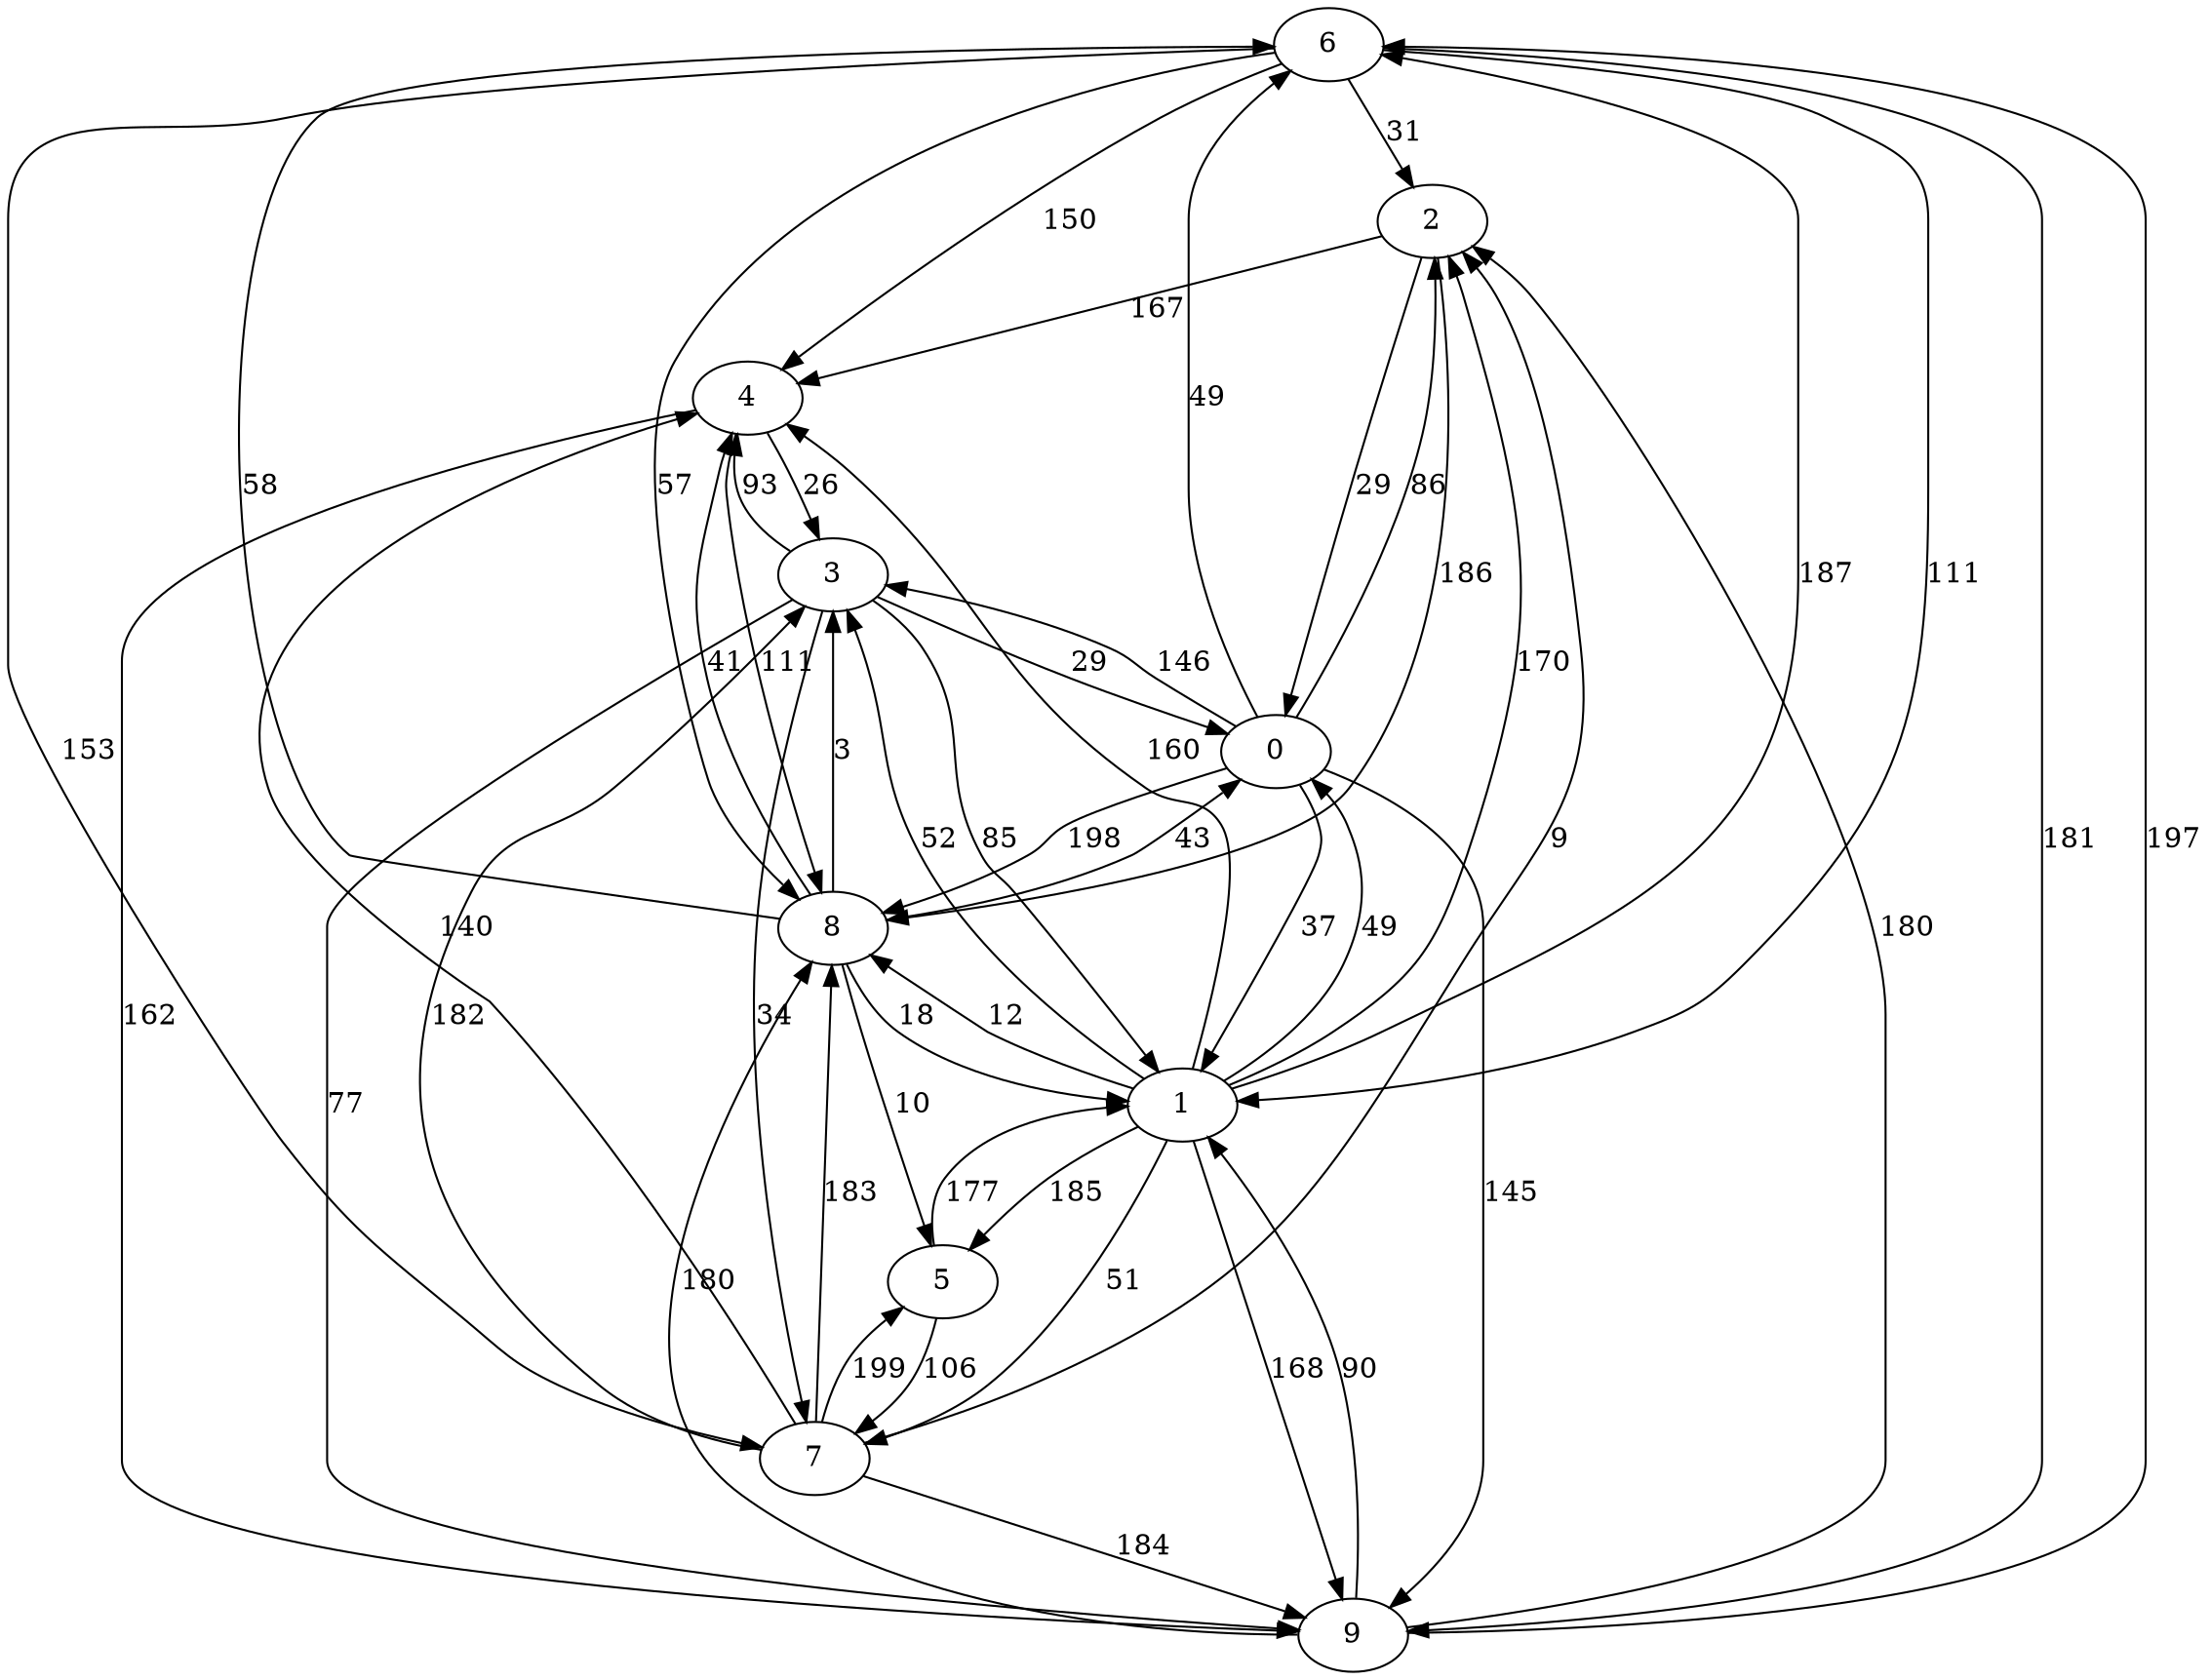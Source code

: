 digraph {
	6 -> 2 [ label=31  ];
	2 -> 4 [ label=167  ];
	4 -> 3 [ label=26  ];
	3 -> 7 [ label=34  ];
	7 -> 5 [ label=199  ];
	5 -> 1 [ label=177  ];
	1 -> 9 [ label=168  ];
	9 -> 8 [ label=180  ];
	8 -> 0 [ label=43  ];
	0 -> 6 [ label=49  ];
	8 -> 5 [ label=10  ];
	3 -> 9 [ label=77  ];
	0 -> 2 [ label=86  ];
	1 -> 5 [ label=185  ];
	0 -> 9 [ label=145  ];
	7 -> 3 [ label=182  ];
	4 -> 8 [ label=111  ];
	3 -> 1 [ label=85  ];
	4 -> 9 [ label=162  ];
	5 -> 7 [ label=106  ];
	2 -> 8 [ label=186  ];
	3 -> 0 [ label=29  ];
	2 -> 0 [ label=29  ];
	6 -> 9 [ label=181  ];
	0 -> 8 [ label=198  ];
	0 -> 1 [ label=37  ];
	1 -> 8 [ label=12  ];
	6 -> 1 [ label=111  ];
	7 -> 4 [ label=140  ];
	9 -> 6 [ label=197  ];
	1 -> 7 [ label=51  ];
	7 -> 9 [ label=184  ];
	1 -> 2 [ label=170  ];
	6 -> 4 [ label=150  ];
	1 -> 3 [ label=52  ];
	8 -> 1 [ label=18  ];
	1 -> 4 [ label=160  ];
	8 -> 6 [ label=58  ];
	8 -> 3 [ label=3  ];
	9 -> 2 [ label=180  ];
	0 -> 3 [ label=146  ];
	1 -> 6 [ label=187  ];
	7 -> 8 [ label=183  ];
	7 -> 2 [ label=9  ];
	6 -> 8 [ label=57  ];
	6 -> 7 [ label=153  ];
	3 -> 4 [ label=93  ];
	9 -> 1 [ label=90  ];
	1 -> 0 [ label=49  ];
	8 -> 4 [ label=41  ];
}
